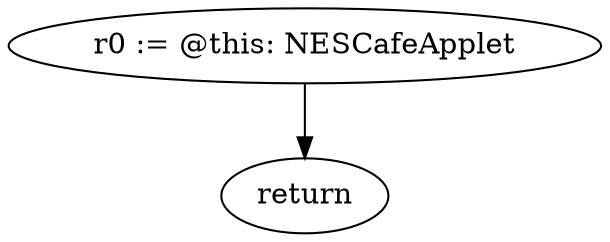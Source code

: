 digraph "" {
    "r0 := @this: NESCafeApplet"
    "return"
    "r0 := @this: NESCafeApplet"->"return";
}
